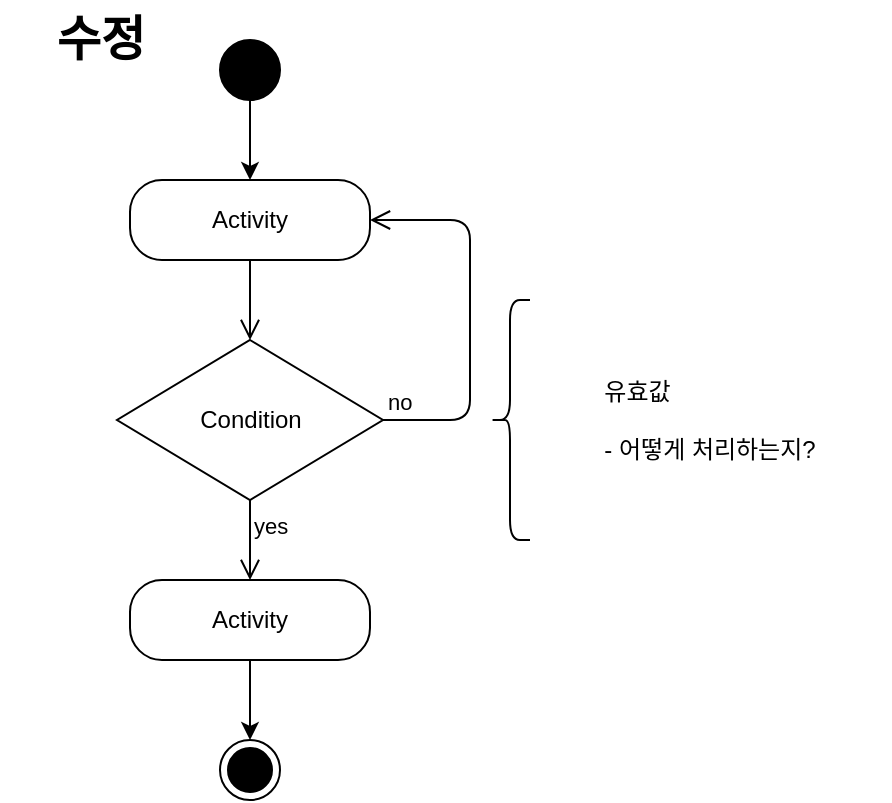 <mxfile version="10.6.5" type="github"><diagram id="bCNBobbqlN_mOFYmyGIE" name="Page-1"><mxGraphModel dx="1394" dy="747" grid="1" gridSize="10" guides="1" tooltips="1" connect="1" arrows="1" fold="1" page="1" pageScale="1" pageWidth="827" pageHeight="1169" math="0" shadow="0"><root><mxCell id="0"/><mxCell id="1" parent="0"/><mxCell id="u-RbfSoz8ixQ1ayMoQ2d-29" style="edgeStyle=orthogonalEdgeStyle;rounded=0;orthogonalLoop=1;jettySize=auto;html=1;entryX=0.5;entryY=0;entryDx=0;entryDy=0;" edge="1" parent="1" source="u-RbfSoz8ixQ1ayMoQ2d-7" target="u-RbfSoz8ixQ1ayMoQ2d-18"><mxGeometry relative="1" as="geometry"/></mxCell><mxCell id="u-RbfSoz8ixQ1ayMoQ2d-7" value="" style="ellipse;whiteSpace=wrap;html=1;aspect=fixed;fillColor=#000000;" vertex="1" parent="1"><mxGeometry x="190" y="70" width="30" height="30" as="geometry"/></mxCell><mxCell id="u-RbfSoz8ixQ1ayMoQ2d-13" value="" style="ellipse;html=1;shape=endState;fillColor=#000000;strokeColor=#000000;" vertex="1" parent="1"><mxGeometry x="190" y="420" width="30" height="30" as="geometry"/></mxCell><mxCell id="u-RbfSoz8ixQ1ayMoQ2d-15" value="Condition" style="rhombus;whiteSpace=wrap;html=1;fillColor=#FFFFFF;strokeColor=#000000;" vertex="1" parent="1"><mxGeometry x="138.5" y="220" width="133" height="80" as="geometry"/></mxCell><mxCell id="u-RbfSoz8ixQ1ayMoQ2d-16" value="no" style="edgeStyle=orthogonalEdgeStyle;html=1;align=left;verticalAlign=bottom;endArrow=open;endSize=8;strokeColor=#000000;entryX=1;entryY=0.5;entryDx=0;entryDy=0;exitX=1;exitY=0.5;exitDx=0;exitDy=0;" edge="1" source="u-RbfSoz8ixQ1ayMoQ2d-15" parent="1" target="u-RbfSoz8ixQ1ayMoQ2d-18"><mxGeometry x="-1" relative="1" as="geometry"><mxPoint x="345" y="260" as="targetPoint"/><Array as="points"><mxPoint x="315" y="260"/><mxPoint x="315" y="160"/></Array></mxGeometry></mxCell><mxCell id="u-RbfSoz8ixQ1ayMoQ2d-17" value="yes" style="edgeStyle=orthogonalEdgeStyle;html=1;align=left;verticalAlign=top;endArrow=open;endSize=8;strokeColor=#000000;" edge="1" source="u-RbfSoz8ixQ1ayMoQ2d-15" parent="1"><mxGeometry x="-1" relative="1" as="geometry"><mxPoint x="205" y="340" as="targetPoint"/></mxGeometry></mxCell><mxCell id="u-RbfSoz8ixQ1ayMoQ2d-18" value="Activity" style="rounded=1;whiteSpace=wrap;html=1;arcSize=40;fontColor=#000000;fillColor=#FFFFFF;strokeColor=#000000;" vertex="1" parent="1"><mxGeometry x="145" y="140" width="120" height="40" as="geometry"/></mxCell><mxCell id="u-RbfSoz8ixQ1ayMoQ2d-19" value="" style="edgeStyle=orthogonalEdgeStyle;html=1;verticalAlign=bottom;endArrow=open;endSize=8;strokeColor=#000000;" edge="1" source="u-RbfSoz8ixQ1ayMoQ2d-18" parent="1"><mxGeometry relative="1" as="geometry"><mxPoint x="205" y="220" as="targetPoint"/></mxGeometry></mxCell><mxCell id="u-RbfSoz8ixQ1ayMoQ2d-21" value="" style="shape=curlyBracket;whiteSpace=wrap;html=1;rounded=1;fillColor=#FFFFFF;" vertex="1" parent="1"><mxGeometry x="325" y="200" width="20" height="120" as="geometry"/></mxCell><mxCell id="u-RbfSoz8ixQ1ayMoQ2d-27" value="&lt;div style=&quot;text-align: left&quot;&gt;&lt;span&gt;유효값&lt;/span&gt;&lt;/div&gt;&lt;div style=&quot;text-align: left&quot;&gt;&lt;span&gt;&amp;nbsp;&lt;/span&gt;&lt;/div&gt;&lt;div style=&quot;text-align: left&quot;&gt;&lt;span&gt;- 어떻게 처리하는지?&lt;/span&gt;&lt;/div&gt;" style="text;html=1;strokeColor=none;fillColor=none;align=center;verticalAlign=middle;whiteSpace=wrap;rounded=0;" vertex="1" parent="1"><mxGeometry x="345" y="200" width="180" height="120" as="geometry"/></mxCell><mxCell id="u-RbfSoz8ixQ1ayMoQ2d-30" style="edgeStyle=orthogonalEdgeStyle;rounded=0;orthogonalLoop=1;jettySize=auto;html=1;entryX=0.5;entryY=0;entryDx=0;entryDy=0;" edge="1" parent="1" source="u-RbfSoz8ixQ1ayMoQ2d-28" target="u-RbfSoz8ixQ1ayMoQ2d-13"><mxGeometry relative="1" as="geometry"/></mxCell><mxCell id="u-RbfSoz8ixQ1ayMoQ2d-28" value="Activity" style="rounded=1;whiteSpace=wrap;html=1;arcSize=40;fontColor=#000000;fillColor=#FFFFFF;strokeColor=#000000;" vertex="1" parent="1"><mxGeometry x="145" y="340" width="120" height="40" as="geometry"/></mxCell><mxCell id="u-RbfSoz8ixQ1ayMoQ2d-31" value="수정" style="text;strokeColor=none;fillColor=none;html=1;fontSize=24;fontStyle=1;verticalAlign=middle;align=center;" vertex="1" parent="1"><mxGeometry x="80" y="50" width="100" height="40" as="geometry"/></mxCell></root></mxGraphModel></diagram></mxfile>